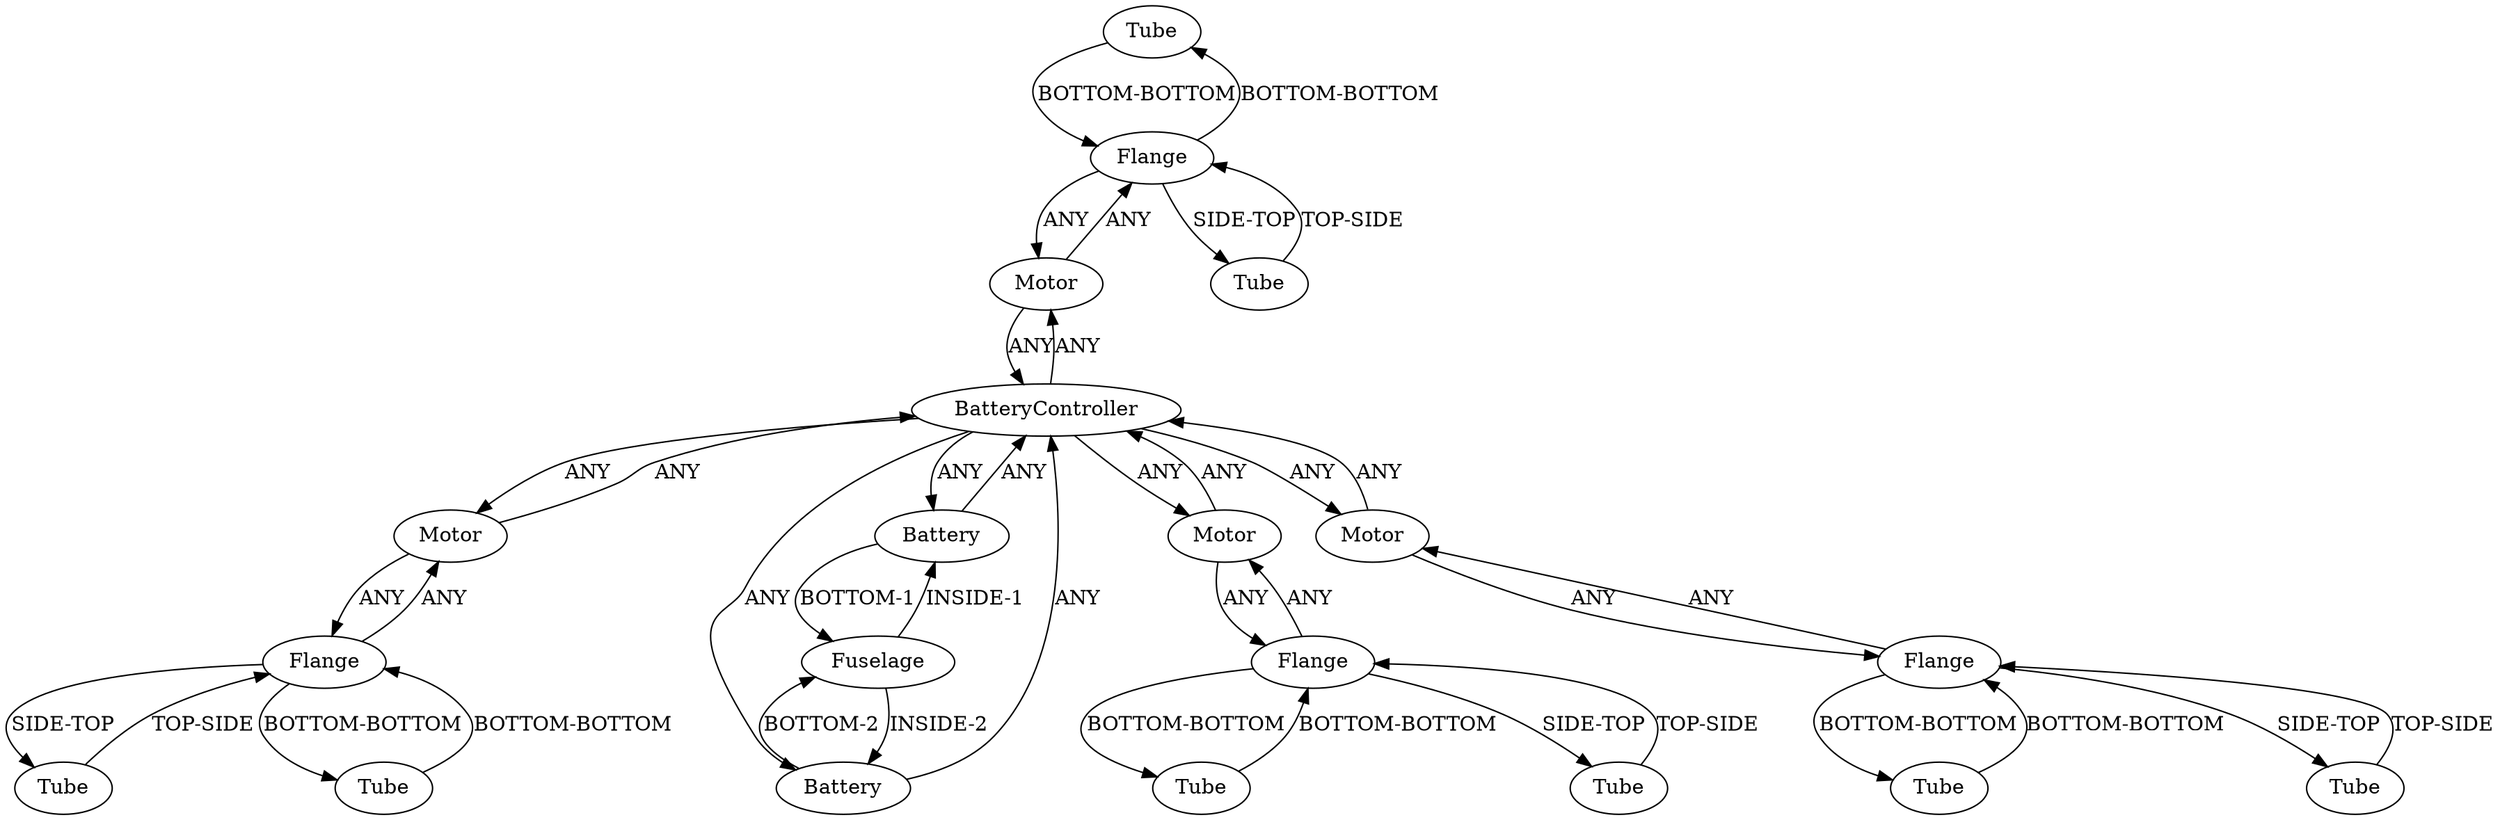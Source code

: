 /* Created by igraph 0.10.2 */
digraph {
  0 [
    instance=Tube_instance_1
    label=Tube
  ];
  1 [
    instance=Motor_instance_1
    label=Motor
  ];
  2 [
    instance=Tube_instance_2
    label=Tube
  ];
  3 [
    instance=Tube_instance_3
    label=Tube
  ];
  4 [
    instance=Tube_instance_4
    label=Tube
  ];
  5 [
    instance=Battery_instance_1
    label=Battery
  ];
  6 [
    instance=Motor_instance_2
    label=Motor
  ];
  7 [
    instance=Flange_instance_1
    label=Flange
  ];
  8 [
    instance=Fuselage_instance_1
    label=Fuselage
  ];
  9 [
    instance=Tube_instance_5
    label=Tube
  ];
  10 [
    instance=Tube_instance_6
    label=Tube
  ];
  11 [
    instance=BatteryController_instance_1
    label=BatteryController
  ];
  12 [
    instance=Motor_instance_3
    label=Motor
  ];
  13 [
    instance=Flange_instance_2
    label=Flange
  ];
  14 [
    instance=Flange_instance_3
    label=Flange
  ];
  15 [
    instance=Battery_instance_2
    label=Battery
  ];
  16 [
    instance=Motor_instance_4
    label=Motor
  ];
  17 [
    instance=Flange_instance_4
    label=Flange
  ];
  18 [
    instance=Tube_instance_7
    label=Tube
  ];
  19 [
    instance=Tube_instance_8
    label=Tube
  ];

  0 -> 13 [
    label="BOTTOM-BOTTOM"
  ];
  1 -> 11 [
    label=ANY
  ];
  1 -> 17 [
    label=ANY
  ];
  2 -> 17 [
    label="TOP-SIDE"
  ];
  3 -> 14 [
    label="BOTTOM-BOTTOM"
  ];
  4 -> 17 [
    label="BOTTOM-BOTTOM"
  ];
  5 -> 8 [
    label="BOTTOM-1"
  ];
  5 -> 11 [
    label=ANY
  ];
  6 -> 11 [
    label=ANY
  ];
  6 -> 13 [
    label=ANY
  ];
  7 -> 9 [
    label="BOTTOM-BOTTOM"
  ];
  7 -> 10 [
    label="SIDE-TOP"
  ];
  7 -> 12 [
    label=ANY
  ];
  8 -> 15 [
    label="INSIDE-2"
  ];
  8 -> 5 [
    label="INSIDE-1"
  ];
  9 -> 7 [
    label="BOTTOM-BOTTOM"
  ];
  10 -> 7 [
    label="TOP-SIDE"
  ];
  11 -> 1 [
    label=ANY
  ];
  11 -> 15 [
    label=ANY
  ];
  11 -> 16 [
    label=ANY
  ];
  11 -> 5 [
    label=ANY
  ];
  11 -> 12 [
    label=ANY
  ];
  11 -> 6 [
    label=ANY
  ];
  12 -> 7 [
    label=ANY
  ];
  12 -> 11 [
    label=ANY
  ];
  13 -> 18 [
    label="SIDE-TOP"
  ];
  13 -> 0 [
    label="BOTTOM-BOTTOM"
  ];
  13 -> 6 [
    label=ANY
  ];
  14 -> 3 [
    label="BOTTOM-BOTTOM"
  ];
  14 -> 19 [
    label="SIDE-TOP"
  ];
  14 -> 16 [
    label=ANY
  ];
  15 -> 8 [
    label="BOTTOM-2"
  ];
  15 -> 11 [
    label=ANY
  ];
  16 -> 14 [
    label=ANY
  ];
  16 -> 11 [
    label=ANY
  ];
  17 -> 1 [
    label=ANY
  ];
  17 -> 2 [
    label="SIDE-TOP"
  ];
  17 -> 4 [
    label="BOTTOM-BOTTOM"
  ];
  18 -> 13 [
    label="TOP-SIDE"
  ];
  19 -> 14 [
    label="TOP-SIDE"
  ];
}
